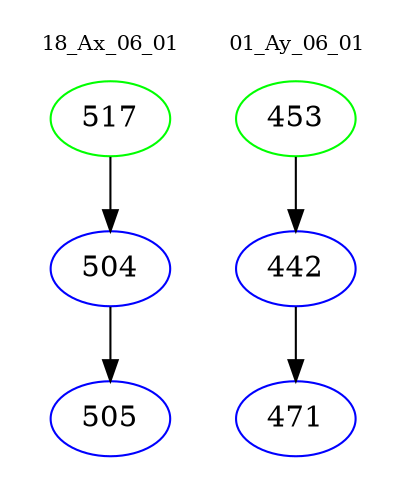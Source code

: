 digraph{
subgraph cluster_0 {
color = white
label = "18_Ax_06_01";
fontsize=10;
T0_517 [label="517", color="green"]
T0_517 -> T0_504 [color="black"]
T0_504 [label="504", color="blue"]
T0_504 -> T0_505 [color="black"]
T0_505 [label="505", color="blue"]
}
subgraph cluster_1 {
color = white
label = "01_Ay_06_01";
fontsize=10;
T1_453 [label="453", color="green"]
T1_453 -> T1_442 [color="black"]
T1_442 [label="442", color="blue"]
T1_442 -> T1_471 [color="black"]
T1_471 [label="471", color="blue"]
}
}
